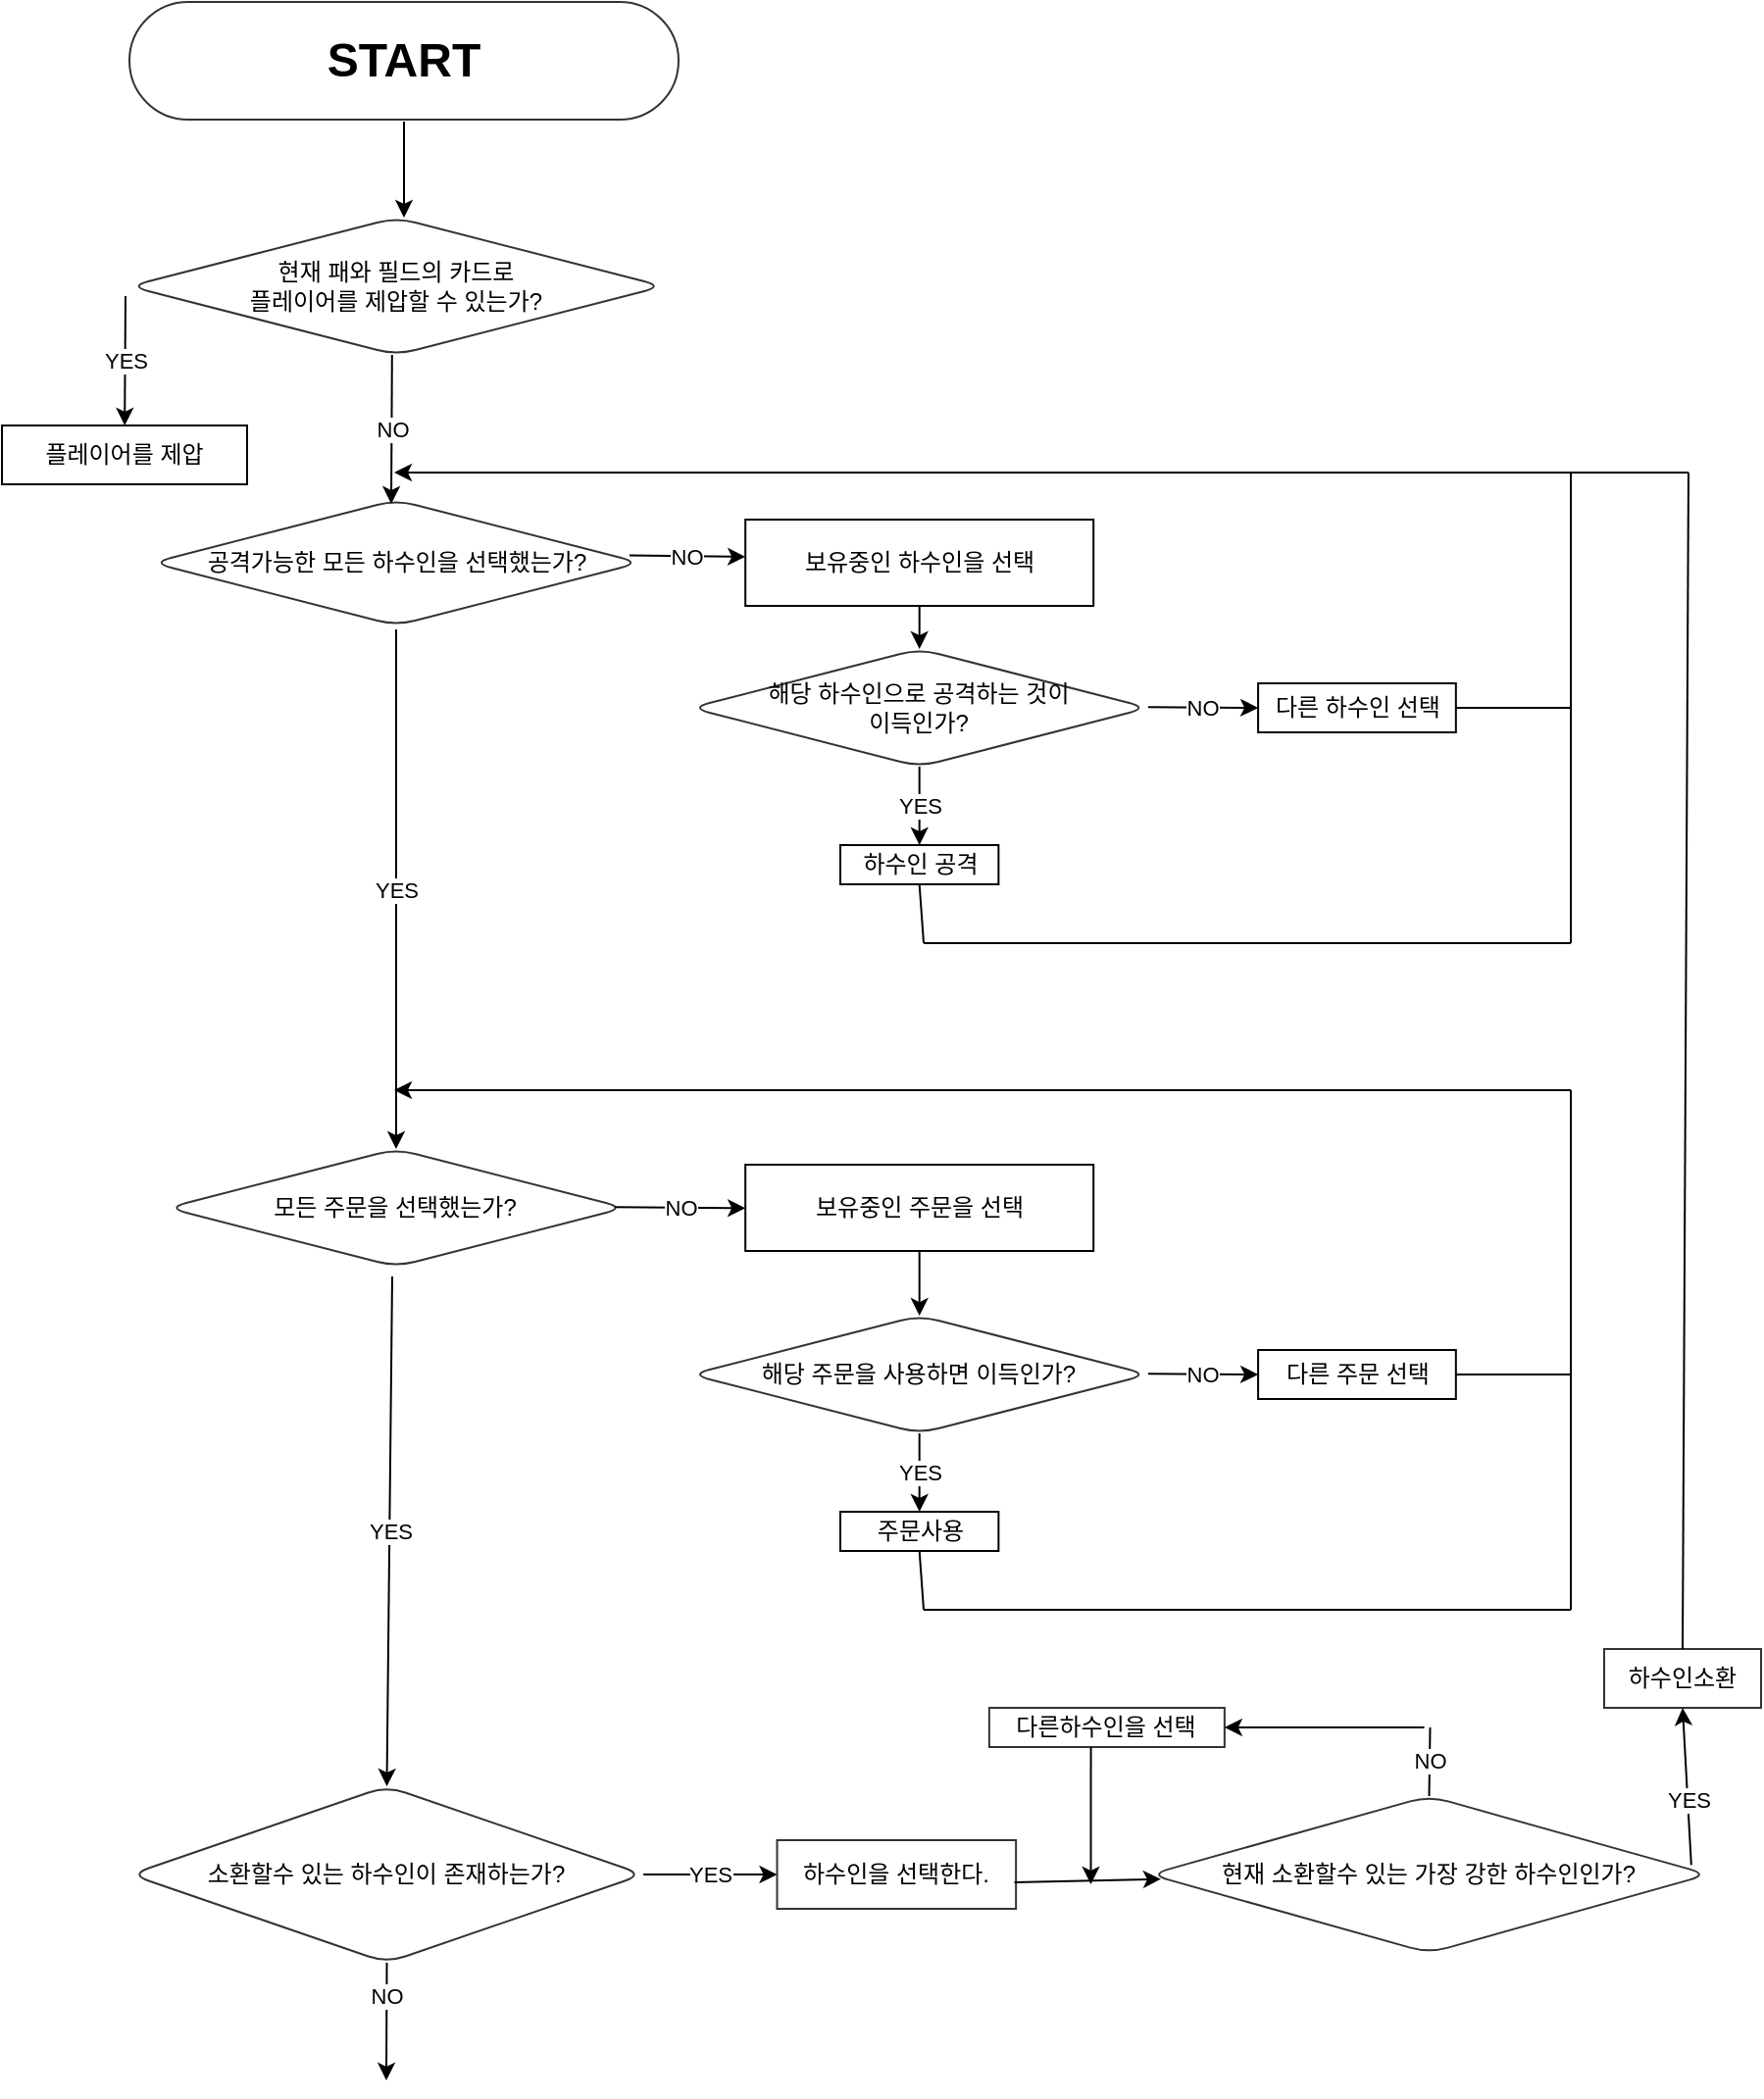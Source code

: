 <mxfile version="14.4.9" type="github">
  <diagram id="4cKAdu8nWia-SeCUqdoe" name="Page-1">
    <mxGraphModel dx="1185" dy="635" grid="1" gridSize="10" guides="1" tooltips="1" connect="1" arrows="1" fold="1" page="1" pageScale="1" pageWidth="827" pageHeight="2000" math="0" shadow="0">
      <root>
        <mxCell id="0" />
        <mxCell id="1" parent="0" />
        <mxCell id="g4oUFbZknNhTbgNnMIni-2" value="&lt;h1&gt;START&lt;/h1&gt;" style="rounded=1;whiteSpace=wrap;html=1;opacity=80;glass=0;perimeterSpacing=7;arcSize=50;" parent="1" vertex="1">
          <mxGeometry x="75" y="30" width="280" height="60" as="geometry" />
        </mxCell>
        <mxCell id="g4oUFbZknNhTbgNnMIni-3" value="현재 패와 필드의 카드로 &lt;br&gt;플레이어를 제압할 수 있는가?" style="rhombus;whiteSpace=wrap;html=1;rounded=1;glass=0;opacity=80;spacing=0;" parent="1" vertex="1">
          <mxGeometry x="75" y="140" width="272.22" height="70" as="geometry" />
        </mxCell>
        <mxCell id="g4oUFbZknNhTbgNnMIni-4" value="YES" style="endArrow=classic;html=1;" parent="1" target="g4oUFbZknNhTbgNnMIni-6" edge="1">
          <mxGeometry width="50" height="50" relative="1" as="geometry">
            <mxPoint x="73" y="180" as="sourcePoint" />
            <mxPoint x="75" y="246" as="targetPoint" />
          </mxGeometry>
        </mxCell>
        <mxCell id="g4oUFbZknNhTbgNnMIni-5" value="" style="endArrow=classic;html=1;" parent="1" edge="1">
          <mxGeometry width="50" height="50" relative="1" as="geometry">
            <mxPoint x="215" y="91" as="sourcePoint" />
            <mxPoint x="215" y="140" as="targetPoint" />
          </mxGeometry>
        </mxCell>
        <mxCell id="g4oUFbZknNhTbgNnMIni-6" value="플레이어를 제압" style="rounded=0;whiteSpace=wrap;html=1;" parent="1" vertex="1">
          <mxGeometry x="10" y="246" width="125" height="30" as="geometry" />
        </mxCell>
        <mxCell id="g4oUFbZknNhTbgNnMIni-7" value="NO" style="endArrow=classic;html=1;" parent="1" edge="1">
          <mxGeometry width="50" height="50" relative="1" as="geometry">
            <mxPoint x="208.91" y="210" as="sourcePoint" />
            <mxPoint x="208.5" y="286" as="targetPoint" />
          </mxGeometry>
        </mxCell>
        <mxCell id="g4oUFbZknNhTbgNnMIni-9" value="해당 하수인으로 공격하는 것이 &lt;br&gt;이득인가?" style="rhombus;whiteSpace=wrap;html=1;rounded=1;glass=0;opacity=80;spacing=0;" parent="1" vertex="1">
          <mxGeometry x="361.17" y="360" width="233.33" height="60" as="geometry" />
        </mxCell>
        <mxCell id="g4oUFbZknNhTbgNnMIni-10" value="YES" style="endArrow=classic;html=1;entryX=0.5;entryY=0;entryDx=0;entryDy=0;exitX=0.5;exitY=1;exitDx=0;exitDy=0;" parent="1" source="g4oUFbZknNhTbgNnMIni-9" target="g4oUFbZknNhTbgNnMIni-11" edge="1">
          <mxGeometry width="50" height="50" relative="1" as="geometry">
            <mxPoint x="66" y="508" as="sourcePoint" />
            <mxPoint x="66.625" y="618" as="targetPoint" />
          </mxGeometry>
        </mxCell>
        <mxCell id="g4oUFbZknNhTbgNnMIni-11" value="하수인 공격" style="rounded=0;whiteSpace=wrap;html=1;" parent="1" vertex="1">
          <mxGeometry x="437.5" y="460" width="80.68" height="20" as="geometry" />
        </mxCell>
        <mxCell id="g4oUFbZknNhTbgNnMIni-12" value="보유중인 하수인을 선택" style="rounded=0;whiteSpace=wrap;html=1;" parent="1" vertex="1">
          <mxGeometry x="389.09" y="294" width="177.5" height="44" as="geometry" />
        </mxCell>
        <mxCell id="g4oUFbZknNhTbgNnMIni-14" value="공격가능한 모든 하수인을 선택했는가?" style="rhombus;whiteSpace=wrap;html=1;rounded=1;glass=0;opacity=80;spacing=0;" parent="1" vertex="1">
          <mxGeometry x="86.57" y="284" width="248.87" height="64" as="geometry" />
        </mxCell>
        <mxCell id="g4oUFbZknNhTbgNnMIni-21" value="" style="endArrow=classic;html=1;entryX=0.5;entryY=0;entryDx=0;entryDy=0;exitX=0.5;exitY=1;exitDx=0;exitDy=0;" parent="1" source="g4oUFbZknNhTbgNnMIni-12" target="g4oUFbZknNhTbgNnMIni-9" edge="1">
          <mxGeometry width="50" height="50" relative="1" as="geometry">
            <mxPoint x="8.5" y="566" as="sourcePoint" />
            <mxPoint x="58.5" y="516" as="targetPoint" />
          </mxGeometry>
        </mxCell>
        <mxCell id="g4oUFbZknNhTbgNnMIni-22" value="NO" style="endArrow=classic;html=1;exitX=0.978;exitY=0.442;exitDx=0;exitDy=0;exitPerimeter=0;" parent="1" source="g4oUFbZknNhTbgNnMIni-14" edge="1">
          <mxGeometry width="50" height="50" relative="1" as="geometry">
            <mxPoint x="210.5" y="346" as="sourcePoint" />
            <mxPoint x="389.09" y="313" as="targetPoint" />
          </mxGeometry>
        </mxCell>
        <mxCell id="g4oUFbZknNhTbgNnMIni-25" value="다른 하수인 선택" style="rounded=0;whiteSpace=wrap;html=1;" parent="1" vertex="1">
          <mxGeometry x="650.55" y="377.5" width="100.85" height="25" as="geometry" />
        </mxCell>
        <mxCell id="g4oUFbZknNhTbgNnMIni-36" value="NO" style="endArrow=classic;html=1;exitX=0.978;exitY=0.442;exitDx=0;exitDy=0;exitPerimeter=0;" parent="1" edge="1">
          <mxGeometry width="50" height="50" relative="1" as="geometry">
            <mxPoint x="594.497" y="389.58" as="sourcePoint" />
            <mxPoint x="650.55" y="390" as="targetPoint" />
          </mxGeometry>
        </mxCell>
        <mxCell id="g4oUFbZknNhTbgNnMIni-37" value="" style="endArrow=none;html=1;exitX=0.5;exitY=1;exitDx=0;exitDy=0;" parent="1" source="g4oUFbZknNhTbgNnMIni-11" edge="1">
          <mxGeometry width="50" height="50" relative="1" as="geometry">
            <mxPoint x="550" y="420" as="sourcePoint" />
            <mxPoint x="480" y="510" as="targetPoint" />
          </mxGeometry>
        </mxCell>
        <mxCell id="g4oUFbZknNhTbgNnMIni-38" value="" style="endArrow=none;html=1;" parent="1" edge="1">
          <mxGeometry width="50" height="50" relative="1" as="geometry">
            <mxPoint x="480" y="510" as="sourcePoint" />
            <mxPoint x="810" y="510" as="targetPoint" />
          </mxGeometry>
        </mxCell>
        <mxCell id="g4oUFbZknNhTbgNnMIni-39" value="" style="endArrow=none;html=1;" parent="1" edge="1">
          <mxGeometry width="50" height="50" relative="1" as="geometry">
            <mxPoint x="810" y="270" as="sourcePoint" />
            <mxPoint x="810" y="510" as="targetPoint" />
          </mxGeometry>
        </mxCell>
        <mxCell id="g4oUFbZknNhTbgNnMIni-42" value="" style="endArrow=classic;html=1;" parent="1" edge="1">
          <mxGeometry width="50" height="50" relative="1" as="geometry">
            <mxPoint x="810" y="270" as="sourcePoint" />
            <mxPoint x="210" y="270" as="targetPoint" />
          </mxGeometry>
        </mxCell>
        <mxCell id="g4oUFbZknNhTbgNnMIni-43" value="" style="endArrow=none;html=1;exitX=1;exitY=0.5;exitDx=0;exitDy=0;" parent="1" source="g4oUFbZknNhTbgNnMIni-25" edge="1">
          <mxGeometry width="50" height="50" relative="1" as="geometry">
            <mxPoint x="750" y="440" as="sourcePoint" />
            <mxPoint x="810" y="390" as="targetPoint" />
          </mxGeometry>
        </mxCell>
        <mxCell id="g4oUFbZknNhTbgNnMIni-45" value="YES" style="endArrow=classic;html=1;entryX=0.5;entryY=0;entryDx=0;entryDy=0;" parent="1" target="g4oUFbZknNhTbgNnMIni-46" edge="1">
          <mxGeometry width="50" height="50" relative="1" as="geometry">
            <mxPoint x="211" y="350" as="sourcePoint" />
            <mxPoint x="210.59" y="420" as="targetPoint" />
          </mxGeometry>
        </mxCell>
        <mxCell id="g4oUFbZknNhTbgNnMIni-46" value="모든 주문을 선택했는가?" style="rhombus;whiteSpace=wrap;html=1;rounded=1;glass=0;opacity=80;spacing=0;" parent="1" vertex="1">
          <mxGeometry x="94.34" y="615" width="233.32" height="60" as="geometry" />
        </mxCell>
        <mxCell id="g4oUFbZknNhTbgNnMIni-48" value="보유중인 주문을 선택" style="rounded=0;whiteSpace=wrap;html=1;" parent="1" vertex="1">
          <mxGeometry x="389.09" y="623" width="177.5" height="44" as="geometry" />
        </mxCell>
        <mxCell id="g4oUFbZknNhTbgNnMIni-49" value="NO" style="endArrow=classic;html=1;exitX=0.978;exitY=0.442;exitDx=0;exitDy=0;exitPerimeter=0;" parent="1" edge="1">
          <mxGeometry width="50" height="50" relative="1" as="geometry">
            <mxPoint x="322.527" y="644.66" as="sourcePoint" />
            <mxPoint x="389.09" y="645.14" as="targetPoint" />
          </mxGeometry>
        </mxCell>
        <mxCell id="g4oUFbZknNhTbgNnMIni-50" value="해당 주문을 사용하면 이득인가?" style="rhombus;whiteSpace=wrap;html=1;rounded=1;glass=0;opacity=80;spacing=0;" parent="1" vertex="1">
          <mxGeometry x="361.17" y="700" width="233.33" height="60" as="geometry" />
        </mxCell>
        <mxCell id="g4oUFbZknNhTbgNnMIni-51" value="YES" style="endArrow=classic;html=1;entryX=0.5;entryY=0;entryDx=0;entryDy=0;exitX=0.5;exitY=1;exitDx=0;exitDy=0;" parent="1" source="g4oUFbZknNhTbgNnMIni-50" target="g4oUFbZknNhTbgNnMIni-52" edge="1">
          <mxGeometry width="50" height="50" relative="1" as="geometry">
            <mxPoint x="66" y="848" as="sourcePoint" />
            <mxPoint x="66.625" y="958" as="targetPoint" />
          </mxGeometry>
        </mxCell>
        <mxCell id="g4oUFbZknNhTbgNnMIni-52" value="주문사용" style="rounded=0;whiteSpace=wrap;html=1;" parent="1" vertex="1">
          <mxGeometry x="437.5" y="800" width="80.68" height="20" as="geometry" />
        </mxCell>
        <mxCell id="g4oUFbZknNhTbgNnMIni-53" value="다른 주문 선택" style="rounded=0;whiteSpace=wrap;html=1;" parent="1" vertex="1">
          <mxGeometry x="650.55" y="717.5" width="100.85" height="25" as="geometry" />
        </mxCell>
        <mxCell id="g4oUFbZknNhTbgNnMIni-54" value="NO" style="endArrow=classic;html=1;exitX=0.978;exitY=0.442;exitDx=0;exitDy=0;exitPerimeter=0;" parent="1" edge="1">
          <mxGeometry width="50" height="50" relative="1" as="geometry">
            <mxPoint x="594.497" y="729.58" as="sourcePoint" />
            <mxPoint x="650.55" y="730.0" as="targetPoint" />
          </mxGeometry>
        </mxCell>
        <mxCell id="g4oUFbZknNhTbgNnMIni-55" value="" style="endArrow=none;html=1;exitX=0.5;exitY=1;exitDx=0;exitDy=0;" parent="1" source="g4oUFbZknNhTbgNnMIni-52" edge="1">
          <mxGeometry width="50" height="50" relative="1" as="geometry">
            <mxPoint x="550" y="760" as="sourcePoint" />
            <mxPoint x="480" y="850" as="targetPoint" />
          </mxGeometry>
        </mxCell>
        <mxCell id="g4oUFbZknNhTbgNnMIni-56" value="" style="endArrow=none;html=1;" parent="1" edge="1">
          <mxGeometry width="50" height="50" relative="1" as="geometry">
            <mxPoint x="480" y="850" as="sourcePoint" />
            <mxPoint x="810" y="850" as="targetPoint" />
          </mxGeometry>
        </mxCell>
        <mxCell id="g4oUFbZknNhTbgNnMIni-57" value="" style="endArrow=none;html=1;" parent="1" edge="1">
          <mxGeometry width="50" height="50" relative="1" as="geometry">
            <mxPoint x="810" y="585" as="sourcePoint" />
            <mxPoint x="810" y="850" as="targetPoint" />
          </mxGeometry>
        </mxCell>
        <mxCell id="g4oUFbZknNhTbgNnMIni-58" value="" style="endArrow=classic;html=1;" parent="1" edge="1">
          <mxGeometry width="50" height="50" relative="1" as="geometry">
            <mxPoint x="810" y="585" as="sourcePoint" />
            <mxPoint x="210" y="585" as="targetPoint" />
          </mxGeometry>
        </mxCell>
        <mxCell id="g4oUFbZknNhTbgNnMIni-59" value="" style="endArrow=none;html=1;exitX=1;exitY=0.5;exitDx=0;exitDy=0;" parent="1" source="g4oUFbZknNhTbgNnMIni-53" edge="1">
          <mxGeometry width="50" height="50" relative="1" as="geometry">
            <mxPoint x="750" y="780" as="sourcePoint" />
            <mxPoint x="810" y="730.0" as="targetPoint" />
          </mxGeometry>
        </mxCell>
        <mxCell id="g4oUFbZknNhTbgNnMIni-62" value="" style="endArrow=classic;html=1;exitX=0.5;exitY=1;exitDx=0;exitDy=0;" parent="1" source="g4oUFbZknNhTbgNnMIni-48" target="g4oUFbZknNhTbgNnMIni-50" edge="1">
          <mxGeometry width="50" height="50" relative="1" as="geometry">
            <mxPoint x="440" y="590" as="sourcePoint" />
            <mxPoint x="490" y="540" as="targetPoint" />
          </mxGeometry>
        </mxCell>
        <mxCell id="g4oUFbZknNhTbgNnMIni-63" value="YES" style="endArrow=classic;html=1;entryX=0.5;entryY=0;entryDx=0;entryDy=0;" parent="1" edge="1" target="LpWBtAVl-2Sken_FvuLC-1">
          <mxGeometry width="50" height="50" relative="1" as="geometry">
            <mxPoint x="209" y="680" as="sourcePoint" />
            <mxPoint x="208.965" y="864.984" as="targetPoint" />
          </mxGeometry>
        </mxCell>
        <mxCell id="LpWBtAVl-2Sken_FvuLC-1" value="소환할수 있는 하수인이 존재하는가?" style="rhombus;whiteSpace=wrap;html=1;rounded=1;glass=0;opacity=80;spacing=0;" vertex="1" parent="1">
          <mxGeometry x="75.42" y="940" width="261.66" height="90" as="geometry" />
        </mxCell>
        <mxCell id="LpWBtAVl-2Sken_FvuLC-3" value="YES" style="endArrow=classic;html=1;exitX=1;exitY=0.5;exitDx=0;exitDy=0;entryX=0;entryY=0.5;entryDx=0;entryDy=0;" edge="1" parent="1" source="LpWBtAVl-2Sken_FvuLC-1" target="LpWBtAVl-2Sken_FvuLC-10">
          <mxGeometry width="50" height="50" relative="1" as="geometry">
            <mxPoint x="335.25" y="980" as="sourcePoint" />
            <mxPoint x="380.25" y="985" as="targetPoint" />
          </mxGeometry>
        </mxCell>
        <mxCell id="LpWBtAVl-2Sken_FvuLC-5" value="현재 소환할수 있는 가장 강한 하수인인가?" style="rhombus;whiteSpace=wrap;html=1;rounded=1;glass=0;opacity=80;spacing=0;" vertex="1" parent="1">
          <mxGeometry x="595.25" y="945" width="285" height="80" as="geometry" />
        </mxCell>
        <mxCell id="LpWBtAVl-2Sken_FvuLC-10" value="하수인을 선택한다." style="rounded=0;whiteSpace=wrap;html=1;glass=0;opacity=80;" vertex="1" parent="1">
          <mxGeometry x="405.25" y="967.5" width="121.82" height="35" as="geometry" />
        </mxCell>
        <mxCell id="LpWBtAVl-2Sken_FvuLC-13" value="NO" style="endArrow=none;html=1;entryX=0.5;entryY=0;entryDx=0;entryDy=0;" edge="1" parent="1" target="LpWBtAVl-2Sken_FvuLC-5">
          <mxGeometry width="50" height="50" relative="1" as="geometry">
            <mxPoint x="738.25" y="910" as="sourcePoint" />
            <mxPoint x="345.25" y="960" as="targetPoint" />
          </mxGeometry>
        </mxCell>
        <mxCell id="LpWBtAVl-2Sken_FvuLC-16" value="다른하수인을 선택" style="rounded=0;whiteSpace=wrap;html=1;glass=0;opacity=80;" vertex="1" parent="1">
          <mxGeometry x="513.43" y="900" width="120" height="20" as="geometry" />
        </mxCell>
        <mxCell id="LpWBtAVl-2Sken_FvuLC-17" value="" style="endArrow=classic;html=1;entryX=0.02;entryY=0.529;entryDx=0;entryDy=0;entryPerimeter=0;exitX=0.993;exitY=0.614;exitDx=0;exitDy=0;exitPerimeter=0;" edge="1" parent="1" source="LpWBtAVl-2Sken_FvuLC-10" target="LpWBtAVl-2Sken_FvuLC-5">
          <mxGeometry width="50" height="50" relative="1" as="geometry">
            <mxPoint x="525.25" y="1070" as="sourcePoint" />
            <mxPoint x="575.25" y="1020" as="targetPoint" />
          </mxGeometry>
        </mxCell>
        <mxCell id="LpWBtAVl-2Sken_FvuLC-18" value="" style="endArrow=classic;html=1;exitX=0.432;exitY=1;exitDx=0;exitDy=0;exitPerimeter=0;" edge="1" parent="1" source="LpWBtAVl-2Sken_FvuLC-16">
          <mxGeometry width="50" height="50" relative="1" as="geometry">
            <mxPoint x="525.25" y="1070" as="sourcePoint" />
            <mxPoint x="565.25" y="990" as="targetPoint" />
          </mxGeometry>
        </mxCell>
        <mxCell id="LpWBtAVl-2Sken_FvuLC-19" value="" style="endArrow=classic;html=1;entryX=1;entryY=0.5;entryDx=0;entryDy=0;" edge="1" parent="1" target="LpWBtAVl-2Sken_FvuLC-16">
          <mxGeometry width="50" height="50" relative="1" as="geometry">
            <mxPoint x="735.25" y="910" as="sourcePoint" />
            <mxPoint x="575.25" y="1020" as="targetPoint" />
          </mxGeometry>
        </mxCell>
        <mxCell id="LpWBtAVl-2Sken_FvuLC-20" value="하수인소환" style="rounded=0;whiteSpace=wrap;html=1;glass=0;opacity=80;" vertex="1" parent="1">
          <mxGeometry x="827" y="870" width="80" height="30" as="geometry" />
        </mxCell>
        <mxCell id="LpWBtAVl-2Sken_FvuLC-21" value="" style="endArrow=classic;html=1;exitX=0.969;exitY=0.44;exitDx=0;exitDy=0;exitPerimeter=0;entryX=0.5;entryY=1;entryDx=0;entryDy=0;" edge="1" parent="1" source="LpWBtAVl-2Sken_FvuLC-5" target="LpWBtAVl-2Sken_FvuLC-20">
          <mxGeometry width="50" height="50" relative="1" as="geometry">
            <mxPoint x="680" y="950" as="sourcePoint" />
            <mxPoint x="730" y="900" as="targetPoint" />
          </mxGeometry>
        </mxCell>
        <mxCell id="LpWBtAVl-2Sken_FvuLC-23" value="YES" style="edgeLabel;html=1;align=center;verticalAlign=middle;resizable=0;points=[];" vertex="1" connectable="0" parent="LpWBtAVl-2Sken_FvuLC-21">
          <mxGeometry x="-0.183" relative="1" as="geometry">
            <mxPoint as="offset" />
          </mxGeometry>
        </mxCell>
        <mxCell id="LpWBtAVl-2Sken_FvuLC-25" value="" style="endArrow=classic;html=1;exitX=0.5;exitY=1;exitDx=0;exitDy=0;" edge="1" parent="1" source="LpWBtAVl-2Sken_FvuLC-1">
          <mxGeometry width="50" height="50" relative="1" as="geometry">
            <mxPoint x="480" y="1110" as="sourcePoint" />
            <mxPoint x="206" y="1090" as="targetPoint" />
          </mxGeometry>
        </mxCell>
        <mxCell id="LpWBtAVl-2Sken_FvuLC-32" value="NO" style="edgeLabel;html=1;align=center;verticalAlign=middle;resizable=0;points=[];" vertex="1" connectable="0" parent="LpWBtAVl-2Sken_FvuLC-25">
          <mxGeometry x="-0.445" relative="1" as="geometry">
            <mxPoint as="offset" />
          </mxGeometry>
        </mxCell>
        <mxCell id="LpWBtAVl-2Sken_FvuLC-30" value="" style="endArrow=none;html=1;entryX=0.5;entryY=0;entryDx=0;entryDy=0;" edge="1" parent="1" target="LpWBtAVl-2Sken_FvuLC-20">
          <mxGeometry width="50" height="50" relative="1" as="geometry">
            <mxPoint x="870" y="270" as="sourcePoint" />
            <mxPoint x="1280" y="210" as="targetPoint" />
          </mxGeometry>
        </mxCell>
        <mxCell id="LpWBtAVl-2Sken_FvuLC-31" value="" style="endArrow=none;html=1;" edge="1" parent="1">
          <mxGeometry width="50" height="50" relative="1" as="geometry">
            <mxPoint x="870" y="270" as="sourcePoint" />
            <mxPoint x="810" y="270" as="targetPoint" />
          </mxGeometry>
        </mxCell>
      </root>
    </mxGraphModel>
  </diagram>
</mxfile>
